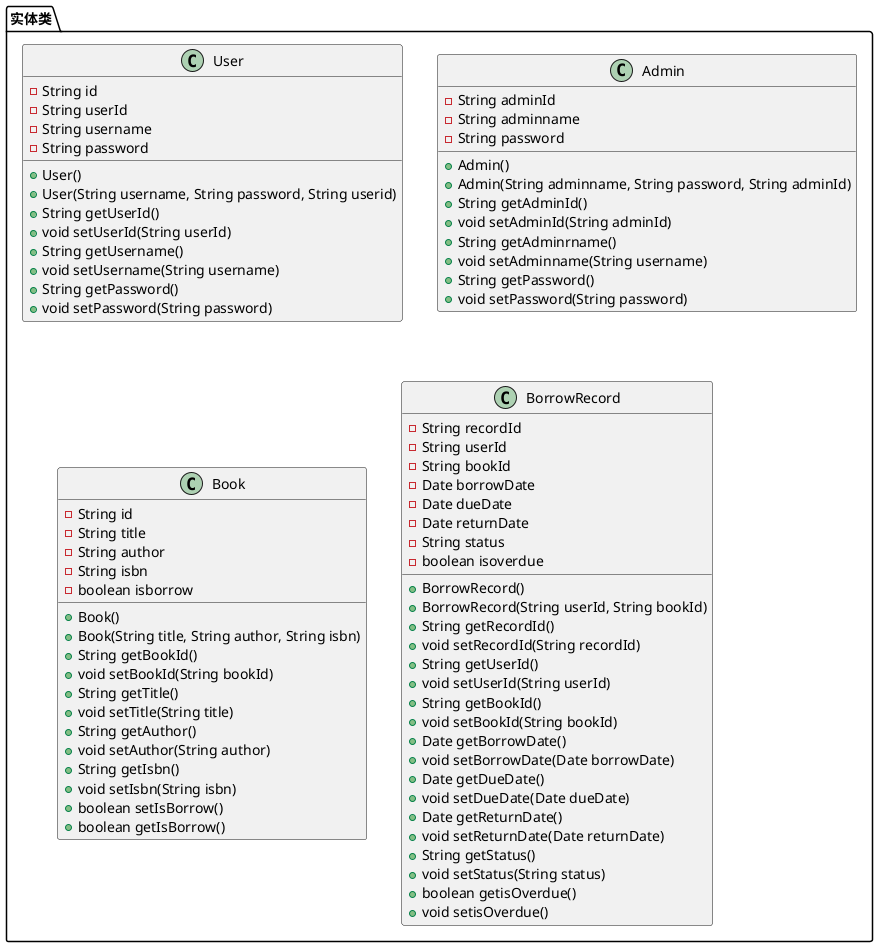 @startuml title 图书借阅系统类图（文件存储版 + GUI界面）

!define PRIVATE -
!define PUBLIC +
!define PROTECTED #
!define STATIC {static}

package "实体类" {
    class User {
        PRIVATE String id
        PRIVATE String userId
        PRIVATE String username
        PRIVATE String password
        
        PUBLIC User()
        PUBLIC User(String username, String password, String userid)
        PUBLIC String getUserId()
        PUBLIC void setUserId(String userId)
        PUBLIC String getUsername()
        PUBLIC void setUsername(String username)
        PUBLIC String getPassword()
        PUBLIC void setPassword(String password)
    }

    class Admin {
        PRIVATE String adminId
        PRIVATE String adminname
        PRIVATE String password
        
        PUBLIC Admin()
        PUBLIC Admin(String adminname, String password, String adminId)
        PUBLIC String getAdminId()
        PUBLIC void setAdminId(String adminId)
        PUBLIC String getAdminrname()
        PUBLIC void setAdminname(String username)
        PUBLIC String getPassword()
        PUBLIC void setPassword(String password)
    }

    class Book {
        PRIVATE String id
        PRIVATE String title
        PRIVATE String author
        PRIVATE String isbn
        PRIVATE boolean isborrow
        PUBLIC Book()
        PUBLIC Book(String title, String author, String isbn)
        PUBLIC String getBookId()
        PUBLIC void setBookId(String bookId)
        PUBLIC String getTitle()
        PUBLIC void setTitle(String title)
        PUBLIC String getAuthor()
        PUBLIC void setAuthor(String author)
        PUBLIC String getIsbn()
        PUBLIC void setIsbn(String isbn)
        PUBLIC boolean setIsBorrow()
        PUBLIC boolean getIsBorrow()
    }

    class BorrowRecord {
        PRIVATE String recordId
        PRIVATE String userId
        PRIVATE String bookId
        PRIVATE Date borrowDate
        PRIVATE Date dueDate
        PRIVATE Date returnDate
        PRIVATE String status
        PRIVATE boolean isoverdue
        
        PUBLIC BorrowRecord()
        PUBLIC BorrowRecord(String userId, String bookId)
        PUBLIC String getRecordId()
        PUBLIC void setRecordId(String recordId)
        PUBLIC String getUserId()
        PUBLIC void setUserId(String userId)
        PUBLIC String getBookId()
        PUBLIC void setBookId(String bookId)
        PUBLIC Date getBorrowDate()
        PUBLIC void setBorrowDate(Date borrowDate)
        PUBLIC Date getDueDate()
        PUBLIC void setDueDate(Date dueDate)
        PUBLIC Date getReturnDate()
        PUBLIC void setReturnDate(Date returnDate)
        PUBLIC String getStatus()
        PUBLIC void setStatus(String status)
        PUBLIC boolean getisOverdue()
        PUBLIC void setisOverdue() 
    }
}
@enduml